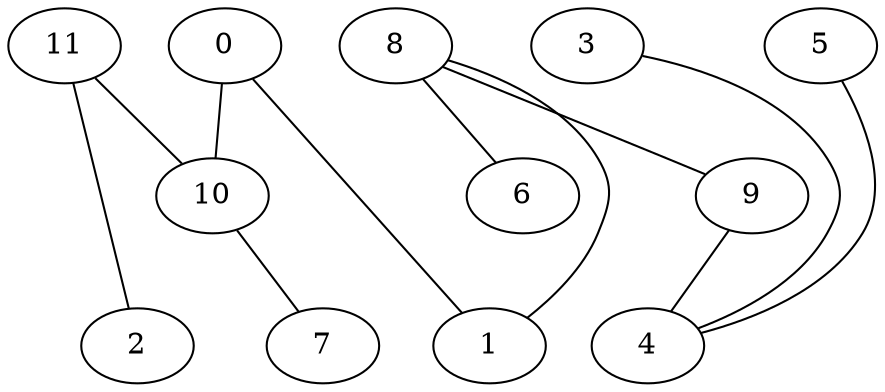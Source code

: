 strict graph {


	"0" [  weight=0 ];

	"0" -- "10" [  weight=0 ];

	"0" -- "1" [  weight=0 ];

	"8" [  weight=0 ];

	"8" -- "9" [  weight=0 ];

	"8" -- "6" [  weight=0 ];

	"8" -- "1" [  weight=0 ];

	"1" [  weight=0 ];

	"1" -- "8" [  weight=0 ];

	"1" [  weight=0 ];

	"11" [  weight=0 ];

	"11" -- "10" [  weight=0 ];

	"11" -- "2" [  weight=0 ];

	"10" [  weight=0 ];

	"10" -- "7" [  weight=0 ];

	"10" -- "11" [  weight=0 ];

	"10" [  weight=0 ];

	"7" [  weight=0 ];

	"7" -- "10" [  weight=0 ];

	"2" [  weight=0 ];

	"2" -- "11" [  weight=0 ];

	"6" [  weight=0 ];

	"6" -- "8" [  weight=0 ];

	"3" [  weight=0 ];

	"3" -- "4" [  weight=0 ];

	"5" [  weight=0 ];

	"5" -- "4" [  weight=0 ];

	"9" [  weight=0 ];

	"9" -- "4" [  weight=0 ];

	"9" -- "8" [  weight=0 ];

	"4" [  weight=0 ];

	"4" -- "3" [  weight=0 ];

	"4" -- "5" [  weight=0 ];

	"4" -- "9" [  weight=0 ];

}
